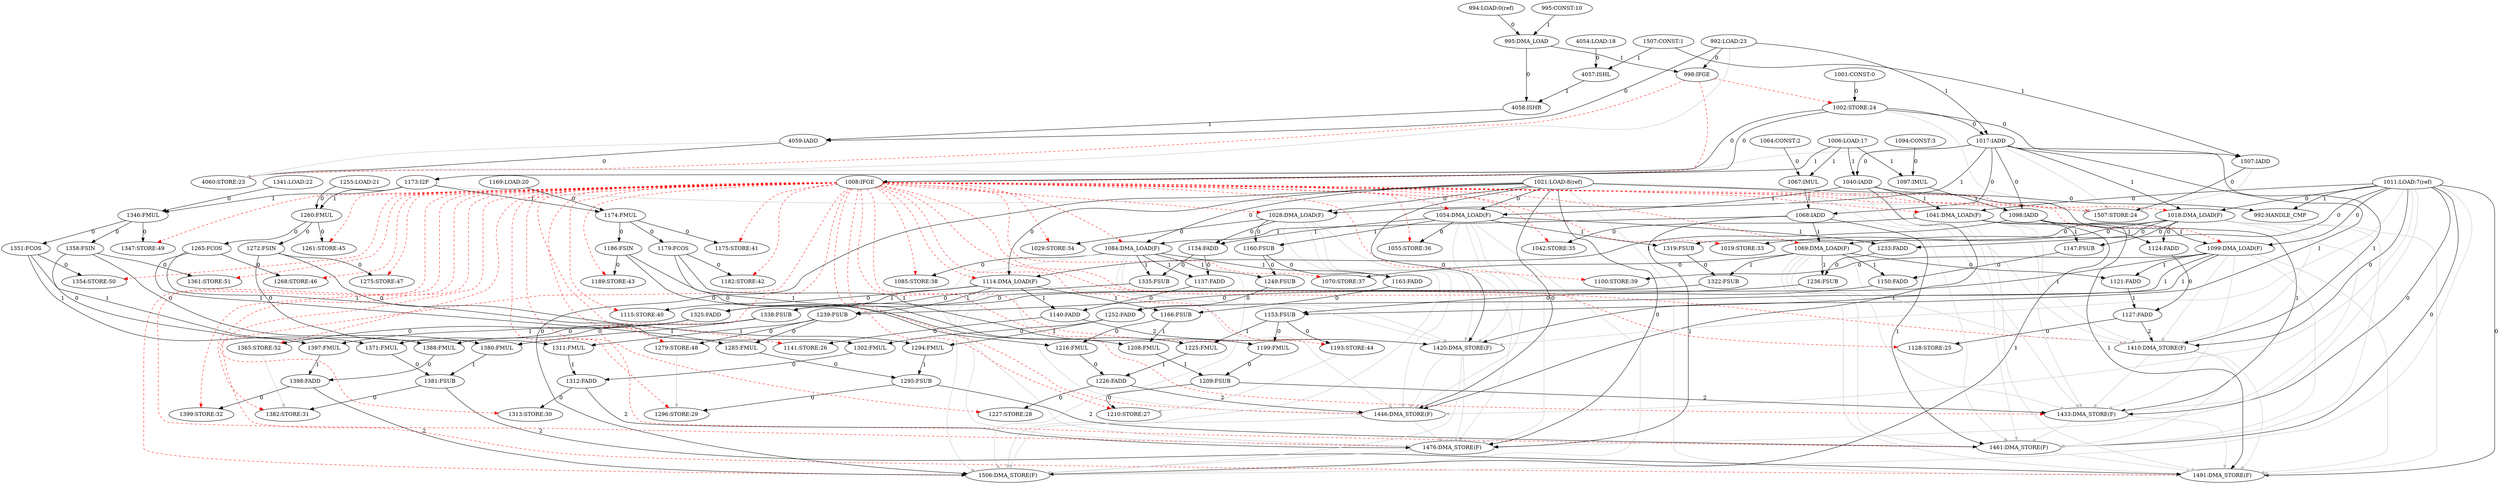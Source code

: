 digraph depgraph {
"4059:IADD" -> "4060:STORE:23"[label=0];
"992:LOAD:23" -> "4060:STORE:23"[color=gray];
"998:IFGE" -> "4060:STORE:23"[color=red,style=dashed];
"1017:IADD" -> "4060:STORE:23"[color=gray];
"4059:IADD" -> "4060:STORE:23"[color=gray];
"992:LOAD:23" -> "998:IFGE"[label=0];
"995:DMA_LOAD" -> "998:IFGE"[label=1];
"1002:STORE:24" -> "1017:IADD"[label=0];
"992:LOAD:23" -> "1017:IADD"[label=1];
"992:LOAD:23" -> "4059:IADD"[label=0];
"4058:ISHR" -> "4059:IADD"[label=1];
"994:LOAD:0(ref)" -> "995:DMA_LOAD"[label=0];
"995:CONST:10" -> "995:DMA_LOAD"[label=1];
"995:DMA_LOAD" -> "4058:ISHR"[label=0];
"4057:ISHL" -> "4058:ISHR"[label=1];
"1001:CONST:0" -> "1002:STORE:24"[label=0];
"998:IFGE" -> "1002:STORE:24"[color=red,style=dashed];
"1002:STORE:24" -> "1008:IFGE"[label=0];
"1006:LOAD:17" -> "1008:IFGE"[label=1];
"998:IFGE" -> "1008:IFGE"[color=red,style=dashed];
"1507:IADD" -> "1507:STORE:24"[label=0];
"1002:STORE:24" -> "1507:STORE:24"[color=gray];
"1008:IFGE" -> "1507:STORE:24"[color=red,style=dashed];
"1017:IADD" -> "1507:STORE:24"[color=gray];
"1173:I2F" -> "1507:STORE:24"[color=gray];
"1507:IADD" -> "1507:STORE:24"[color=gray];
"1002:STORE:24" -> "1173:I2F"[label=0];
"1002:STORE:24" -> "1507:IADD"[label=0];
"1507:CONST:1" -> "1507:IADD"[label=1];
"1017:IADD" -> "1040:IADD"[label=0];
"1006:LOAD:17" -> "1040:IADD"[label=1];
"1064:CONST:2" -> "1067:IMUL"[label=0];
"1006:LOAD:17" -> "1067:IMUL"[label=1];
"1094:CONST:3" -> "1097:IMUL"[label=0];
"1006:LOAD:17" -> "1097:IMUL"[label=1];
"1011:LOAD:7(ref)" -> "1018:DMA_LOAD(F)"[label=0];
"1017:IADD" -> "1018:DMA_LOAD(F)"[label=1];
"1008:IFGE" -> "1018:DMA_LOAD(F)"[color=red,style=dashed];
"1018:DMA_LOAD(F)" -> "1019:STORE:33"[label=0];
"1008:IFGE" -> "1019:STORE:33"[color=red,style=dashed];
"1021:LOAD:8(ref)" -> "1028:DMA_LOAD(F)"[label=0];
"1017:IADD" -> "1028:DMA_LOAD(F)"[label=1];
"1008:IFGE" -> "1028:DMA_LOAD(F)"[color=red,style=dashed];
"1028:DMA_LOAD(F)" -> "1029:STORE:34"[label=0];
"1008:IFGE" -> "1029:STORE:34"[color=red,style=dashed];
"1011:LOAD:7(ref)" -> "1041:DMA_LOAD(F)"[label=0];
"1040:IADD" -> "1041:DMA_LOAD(F)"[label=1];
"1008:IFGE" -> "1041:DMA_LOAD(F)"[color=red,style=dashed];
"1041:DMA_LOAD(F)" -> "1042:STORE:35"[label=0];
"1008:IFGE" -> "1042:STORE:35"[color=red,style=dashed];
"1021:LOAD:8(ref)" -> "1054:DMA_LOAD(F)"[label=0];
"1040:IADD" -> "1054:DMA_LOAD(F)"[label=1];
"1008:IFGE" -> "1054:DMA_LOAD(F)"[color=red,style=dashed];
"1054:DMA_LOAD(F)" -> "1055:STORE:36"[label=0];
"1008:IFGE" -> "1055:STORE:36"[color=red,style=dashed];
"1011:LOAD:7(ref)" -> "1069:DMA_LOAD(F)"[label=0];
"1068:IADD" -> "1069:DMA_LOAD(F)"[label=1];
"1008:IFGE" -> "1069:DMA_LOAD(F)"[color=red,style=dashed];
"1069:DMA_LOAD(F)" -> "1070:STORE:37"[label=0];
"1008:IFGE" -> "1070:STORE:37"[color=red,style=dashed];
"1021:LOAD:8(ref)" -> "1084:DMA_LOAD(F)"[label=0];
"1068:IADD" -> "1084:DMA_LOAD(F)"[label=1];
"1008:IFGE" -> "1084:DMA_LOAD(F)"[color=red,style=dashed];
"1084:DMA_LOAD(F)" -> "1085:STORE:38"[label=0];
"1008:IFGE" -> "1085:STORE:38"[color=red,style=dashed];
"1011:LOAD:7(ref)" -> "1099:DMA_LOAD(F)"[label=0];
"1098:IADD" -> "1099:DMA_LOAD(F)"[label=1];
"1008:IFGE" -> "1099:DMA_LOAD(F)"[color=red,style=dashed];
"1099:DMA_LOAD(F)" -> "1100:STORE:39"[label=0];
"1008:IFGE" -> "1100:STORE:39"[color=red,style=dashed];
"1021:LOAD:8(ref)" -> "1114:DMA_LOAD(F)"[label=0];
"1098:IADD" -> "1114:DMA_LOAD(F)"[label=1];
"1008:IFGE" -> "1114:DMA_LOAD(F)"[color=red,style=dashed];
"1114:DMA_LOAD(F)" -> "1115:STORE:40"[label=0];
"1008:IFGE" -> "1115:STORE:40"[color=red,style=dashed];
"1127:FADD" -> "1128:STORE:25"[label=0];
"1008:IFGE" -> "1128:STORE:25"[color=red,style=dashed];
"1140:FADD" -> "1141:STORE:26"[label=0];
"1008:IFGE" -> "1141:STORE:26"[color=red,style=dashed];
"1174:FMUL" -> "1175:STORE:41"[label=0];
"1008:IFGE" -> "1175:STORE:41"[color=red,style=dashed];
"1179:FCOS" -> "1182:STORE:42"[label=0];
"1008:IFGE" -> "1182:STORE:42"[color=red,style=dashed];
"1186:FSIN" -> "1189:STORE:43"[label=0];
"1008:IFGE" -> "1189:STORE:43"[color=red,style=dashed];
"1153:FSUB" -> "1193:STORE:44"[label=0];
"1008:IFGE" -> "1193:STORE:44"[color=red,style=dashed];
"1209:FSUB" -> "1210:STORE:27"[label=0];
"1008:IFGE" -> "1210:STORE:27"[color=red,style=dashed];
"1193:STORE:44" -> "1210:STORE:27"[color=gray];
"1226:FADD" -> "1227:STORE:28"[label=0];
"1008:IFGE" -> "1227:STORE:28"[color=red,style=dashed];
"1260:FMUL" -> "1261:STORE:45"[label=0];
"1008:IFGE" -> "1261:STORE:45"[color=red,style=dashed];
"1265:FCOS" -> "1268:STORE:46"[label=0];
"1008:IFGE" -> "1268:STORE:46"[color=red,style=dashed];
"1272:FSIN" -> "1275:STORE:47"[label=0];
"1008:IFGE" -> "1275:STORE:47"[color=red,style=dashed];
"1239:FSUB" -> "1279:STORE:48"[label=0];
"1008:IFGE" -> "1279:STORE:48"[color=red,style=dashed];
"1295:FSUB" -> "1296:STORE:29"[label=0];
"1008:IFGE" -> "1296:STORE:29"[color=red,style=dashed];
"1279:STORE:48" -> "1296:STORE:29"[color=gray];
"1312:FADD" -> "1313:STORE:30"[label=0];
"1008:IFGE" -> "1313:STORE:30"[color=red,style=dashed];
"1346:FMUL" -> "1347:STORE:49"[label=0];
"1008:IFGE" -> "1347:STORE:49"[color=red,style=dashed];
"1351:FCOS" -> "1354:STORE:50"[label=0];
"1008:IFGE" -> "1354:STORE:50"[color=red,style=dashed];
"1358:FSIN" -> "1361:STORE:51"[label=0];
"1008:IFGE" -> "1361:STORE:51"[color=red,style=dashed];
"1325:FADD" -> "1365:STORE:52"[label=0];
"1008:IFGE" -> "1365:STORE:52"[color=red,style=dashed];
"1381:FSUB" -> "1382:STORE:31"[label=0];
"1008:IFGE" -> "1382:STORE:31"[color=red,style=dashed];
"1365:STORE:52" -> "1382:STORE:31"[color=gray];
"1398:FADD" -> "1399:STORE:32"[label=0];
"1008:IFGE" -> "1399:STORE:32"[color=red,style=dashed];
"1011:LOAD:7(ref)" -> "1410:DMA_STORE(F)"[label=0];
"1017:IADD" -> "1410:DMA_STORE(F)"[label=1];
"1127:FADD" -> "1410:DMA_STORE(F)"[label=2];
"1008:IFGE" -> "1410:DMA_STORE(F)"[color=red,style=dashed];
"1018:DMA_LOAD(F)" -> "1410:DMA_STORE(F)"[color=gray];
"1021:LOAD:8(ref)" -> "1410:DMA_STORE(F)"[color=gray];
"1041:DMA_LOAD(F)" -> "1410:DMA_STORE(F)"[color=gray];
"1069:DMA_LOAD(F)" -> "1410:DMA_STORE(F)"[color=gray];
"1099:DMA_LOAD(F)" -> "1410:DMA_STORE(F)"[color=gray];
"1021:LOAD:8(ref)" -> "1420:DMA_STORE(F)"[label=0];
"1017:IADD" -> "1420:DMA_STORE(F)"[label=1];
"1140:FADD" -> "1420:DMA_STORE(F)"[label=2];
"1008:IFGE" -> "1420:DMA_STORE(F)"[color=red,style=dashed];
"1011:LOAD:7(ref)" -> "1420:DMA_STORE(F)"[color=gray];
"1028:DMA_LOAD(F)" -> "1420:DMA_STORE(F)"[color=gray];
"1054:DMA_LOAD(F)" -> "1420:DMA_STORE(F)"[color=gray];
"1084:DMA_LOAD(F)" -> "1420:DMA_STORE(F)"[color=gray];
"1114:DMA_LOAD(F)" -> "1420:DMA_STORE(F)"[color=gray];
"1011:LOAD:7(ref)" -> "1433:DMA_STORE(F)"[label=0];
"1040:IADD" -> "1433:DMA_STORE(F)"[label=1];
"1209:FSUB" -> "1433:DMA_STORE(F)"[label=2];
"1008:IFGE" -> "1433:DMA_STORE(F)"[color=red,style=dashed];
"1018:DMA_LOAD(F)" -> "1433:DMA_STORE(F)"[color=gray];
"1021:LOAD:8(ref)" -> "1433:DMA_STORE(F)"[color=gray];
"1041:DMA_LOAD(F)" -> "1433:DMA_STORE(F)"[color=gray];
"1069:DMA_LOAD(F)" -> "1433:DMA_STORE(F)"[color=gray];
"1099:DMA_LOAD(F)" -> "1433:DMA_STORE(F)"[color=gray];
"1410:DMA_STORE(F)" -> "1433:DMA_STORE(F)"[color=gray];
"1021:LOAD:8(ref)" -> "1446:DMA_STORE(F)"[label=0];
"1040:IADD" -> "1446:DMA_STORE(F)"[label=1];
"1226:FADD" -> "1446:DMA_STORE(F)"[label=2];
"1008:IFGE" -> "1446:DMA_STORE(F)"[color=red,style=dashed];
"1011:LOAD:7(ref)" -> "1446:DMA_STORE(F)"[color=gray];
"1028:DMA_LOAD(F)" -> "1446:DMA_STORE(F)"[color=gray];
"1054:DMA_LOAD(F)" -> "1446:DMA_STORE(F)"[color=gray];
"1084:DMA_LOAD(F)" -> "1446:DMA_STORE(F)"[color=gray];
"1114:DMA_LOAD(F)" -> "1446:DMA_STORE(F)"[color=gray];
"1420:DMA_STORE(F)" -> "1446:DMA_STORE(F)"[color=gray];
"1011:LOAD:7(ref)" -> "1461:DMA_STORE(F)"[label=0];
"1068:IADD" -> "1461:DMA_STORE(F)"[label=1];
"1295:FSUB" -> "1461:DMA_STORE(F)"[label=2];
"1008:IFGE" -> "1461:DMA_STORE(F)"[color=red,style=dashed];
"1018:DMA_LOAD(F)" -> "1461:DMA_STORE(F)"[color=gray];
"1021:LOAD:8(ref)" -> "1461:DMA_STORE(F)"[color=gray];
"1041:DMA_LOAD(F)" -> "1461:DMA_STORE(F)"[color=gray];
"1069:DMA_LOAD(F)" -> "1461:DMA_STORE(F)"[color=gray];
"1099:DMA_LOAD(F)" -> "1461:DMA_STORE(F)"[color=gray];
"1410:DMA_STORE(F)" -> "1461:DMA_STORE(F)"[color=gray];
"1433:DMA_STORE(F)" -> "1461:DMA_STORE(F)"[color=gray];
"1021:LOAD:8(ref)" -> "1476:DMA_STORE(F)"[label=0];
"1068:IADD" -> "1476:DMA_STORE(F)"[label=1];
"1312:FADD" -> "1476:DMA_STORE(F)"[label=2];
"1008:IFGE" -> "1476:DMA_STORE(F)"[color=red,style=dashed];
"1011:LOAD:7(ref)" -> "1476:DMA_STORE(F)"[color=gray];
"1028:DMA_LOAD(F)" -> "1476:DMA_STORE(F)"[color=gray];
"1054:DMA_LOAD(F)" -> "1476:DMA_STORE(F)"[color=gray];
"1084:DMA_LOAD(F)" -> "1476:DMA_STORE(F)"[color=gray];
"1114:DMA_LOAD(F)" -> "1476:DMA_STORE(F)"[color=gray];
"1420:DMA_STORE(F)" -> "1476:DMA_STORE(F)"[color=gray];
"1446:DMA_STORE(F)" -> "1476:DMA_STORE(F)"[color=gray];
"1011:LOAD:7(ref)" -> "1491:DMA_STORE(F)"[label=0];
"1098:IADD" -> "1491:DMA_STORE(F)"[label=1];
"1381:FSUB" -> "1491:DMA_STORE(F)"[label=2];
"1008:IFGE" -> "1491:DMA_STORE(F)"[color=red,style=dashed];
"1018:DMA_LOAD(F)" -> "1491:DMA_STORE(F)"[color=gray];
"1021:LOAD:8(ref)" -> "1491:DMA_STORE(F)"[color=gray];
"1041:DMA_LOAD(F)" -> "1491:DMA_STORE(F)"[color=gray];
"1069:DMA_LOAD(F)" -> "1491:DMA_STORE(F)"[color=gray];
"1099:DMA_LOAD(F)" -> "1491:DMA_STORE(F)"[color=gray];
"1410:DMA_STORE(F)" -> "1491:DMA_STORE(F)"[color=gray];
"1433:DMA_STORE(F)" -> "1491:DMA_STORE(F)"[color=gray];
"1461:DMA_STORE(F)" -> "1491:DMA_STORE(F)"[color=gray];
"1021:LOAD:8(ref)" -> "1506:DMA_STORE(F)"[label=0];
"1098:IADD" -> "1506:DMA_STORE(F)"[label=1];
"1398:FADD" -> "1506:DMA_STORE(F)"[label=2];
"1008:IFGE" -> "1506:DMA_STORE(F)"[color=red,style=dashed];
"1011:LOAD:7(ref)" -> "1506:DMA_STORE(F)"[color=gray];
"1028:DMA_LOAD(F)" -> "1506:DMA_STORE(F)"[color=gray];
"1054:DMA_LOAD(F)" -> "1506:DMA_STORE(F)"[color=gray];
"1084:DMA_LOAD(F)" -> "1506:DMA_STORE(F)"[color=gray];
"1114:DMA_LOAD(F)" -> "1506:DMA_STORE(F)"[color=gray];
"1420:DMA_STORE(F)" -> "1506:DMA_STORE(F)"[color=gray];
"1446:DMA_STORE(F)" -> "1506:DMA_STORE(F)"[color=gray];
"1476:DMA_STORE(F)" -> "1506:DMA_STORE(F)"[color=gray];
"1017:IADD" -> "1068:IADD"[label=0];
"1067:IMUL" -> "1068:IADD"[label=1];
"1017:IADD" -> "1098:IADD"[label=0];
"1097:IMUL" -> "1098:IADD"[label=1];
"1018:DMA_LOAD(F)" -> "1147:FSUB"[label=0];
"1041:DMA_LOAD(F)" -> "1147:FSUB"[label=1];
"1018:DMA_LOAD(F)" -> "1233:FADD"[label=0];
"1054:DMA_LOAD(F)" -> "1233:FADD"[label=1];
"1018:DMA_LOAD(F)" -> "1319:FSUB"[label=0];
"1054:DMA_LOAD(F)" -> "1319:FSUB"[label=1];
"1018:DMA_LOAD(F)" -> "1124:FADD"[label=0];
"1041:DMA_LOAD(F)" -> "1124:FADD"[label=1];
"1028:DMA_LOAD(F)" -> "1134:FADD"[label=0];
"1054:DMA_LOAD(F)" -> "1134:FADD"[label=1];
"1028:DMA_LOAD(F)" -> "1160:FSUB"[label=0];
"1054:DMA_LOAD(F)" -> "1160:FSUB"[label=1];
"1147:FSUB" -> "1150:FADD"[label=0];
"1069:DMA_LOAD(F)" -> "1150:FADD"[label=1];
"1233:FADD" -> "1236:FSUB"[label=0];
"1069:DMA_LOAD(F)" -> "1236:FSUB"[label=1];
"1319:FSUB" -> "1322:FSUB"[label=0];
"1069:DMA_LOAD(F)" -> "1322:FSUB"[label=1];
"1069:DMA_LOAD(F)" -> "1121:FADD"[label=0];
"1099:DMA_LOAD(F)" -> "1121:FADD"[label=1];
"1134:FADD" -> "1137:FADD"[label=0];
"1084:DMA_LOAD(F)" -> "1137:FADD"[label=1];
"1160:FSUB" -> "1163:FADD"[label=0];
"1084:DMA_LOAD(F)" -> "1163:FADD"[label=1];
"1160:FSUB" -> "1249:FSUB"[label=0];
"1084:DMA_LOAD(F)" -> "1249:FSUB"[label=1];
"1134:FADD" -> "1335:FSUB"[label=0];
"1084:DMA_LOAD(F)" -> "1335:FSUB"[label=1];
"1150:FADD" -> "1153:FSUB"[label=0];
"1099:DMA_LOAD(F)" -> "1153:FSUB"[label=1];
"1249:FSUB" -> "1252:FADD"[label=0];
"1099:DMA_LOAD(F)" -> "1252:FADD"[label=1];
"1335:FSUB" -> "1338:FSUB"[label=0];
"1099:DMA_LOAD(F)" -> "1338:FSUB"[label=1];
"1137:FADD" -> "1140:FADD"[label=0];
"1114:DMA_LOAD(F)" -> "1140:FADD"[label=1];
"1163:FADD" -> "1166:FSUB"[label=0];
"1114:DMA_LOAD(F)" -> "1166:FSUB"[label=1];
"1236:FSUB" -> "1239:FSUB"[label=0];
"1114:DMA_LOAD(F)" -> "1239:FSUB"[label=1];
"1322:FSUB" -> "1325:FADD"[label=0];
"1114:DMA_LOAD(F)" -> "1325:FADD"[label=1];
"1124:FADD" -> "1127:FADD"[label=0];
"1121:FADD" -> "1127:FADD"[label=1];
"1153:FSUB" -> "1199:FMUL"[label=0];
"1179:FCOS" -> "1199:FMUL"[label=1];
"1186:FSIN" -> "1225:FMUL"[label=0];
"1153:FSUB" -> "1225:FMUL"[label=1];
"1186:FSIN" -> "1208:FMUL"[label=0];
"1166:FSUB" -> "1208:FMUL"[label=1];
"1166:FSUB" -> "1216:FMUL"[label=0];
"1179:FCOS" -> "1216:FMUL"[label=1];
"1169:LOAD:20" -> "1174:FMUL"[label=0];
"1173:I2F" -> "1174:FMUL"[label=1];
"1255:LOAD:21" -> "1260:FMUL"[label=0];
"1173:I2F" -> "1260:FMUL"[label=1];
"1341:LOAD:22" -> "1346:FMUL"[label=0];
"1173:I2F" -> "1346:FMUL"[label=1];
"1174:FMUL" -> "1179:FCOS"[label=0];
"1174:FMUL" -> "1186:FSIN"[label=0];
"1199:FMUL" -> "1209:FSUB"[label=0];
"1208:FMUL" -> "1209:FSUB"[label=1];
"1216:FMUL" -> "1226:FADD"[label=0];
"1225:FMUL" -> "1226:FADD"[label=1];
"1239:FSUB" -> "1285:FMUL"[label=0];
"1265:FCOS" -> "1285:FMUL"[label=1];
"1272:FSIN" -> "1311:FMUL"[label=0];
"1239:FSUB" -> "1311:FMUL"[label=1];
"1272:FSIN" -> "1294:FMUL"[label=0];
"1252:FADD" -> "1294:FMUL"[label=1];
"1252:FADD" -> "1302:FMUL"[label=0];
"1265:FCOS" -> "1302:FMUL"[label=1];
"1260:FMUL" -> "1265:FCOS"[label=0];
"1260:FMUL" -> "1272:FSIN"[label=0];
"1285:FMUL" -> "1295:FSUB"[label=0];
"1294:FMUL" -> "1295:FSUB"[label=1];
"1302:FMUL" -> "1312:FADD"[label=0];
"1311:FMUL" -> "1312:FADD"[label=1];
"1325:FADD" -> "1371:FMUL"[label=0];
"1351:FCOS" -> "1371:FMUL"[label=1];
"1358:FSIN" -> "1397:FMUL"[label=0];
"1325:FADD" -> "1397:FMUL"[label=1];
"1358:FSIN" -> "1380:FMUL"[label=0];
"1338:FSUB" -> "1380:FMUL"[label=1];
"1338:FSUB" -> "1388:FMUL"[label=0];
"1351:FCOS" -> "1388:FMUL"[label=1];
"1346:FMUL" -> "1351:FCOS"[label=0];
"1346:FMUL" -> "1358:FSIN"[label=0];
"1371:FMUL" -> "1381:FSUB"[label=0];
"1380:FMUL" -> "1381:FSUB"[label=1];
"1388:FMUL" -> "1398:FADD"[label=0];
"1397:FMUL" -> "1398:FADD"[label=1];
"4054:LOAD:18" -> "4057:ISHL"[label=0];
"1507:CONST:1" -> "4057:ISHL"[label=1];
"1021:LOAD:8(ref)" -> "992:HANDLE_CMP"[label=0];
"1011:LOAD:7(ref)" -> "992:HANDLE_CMP"[label=1];
}